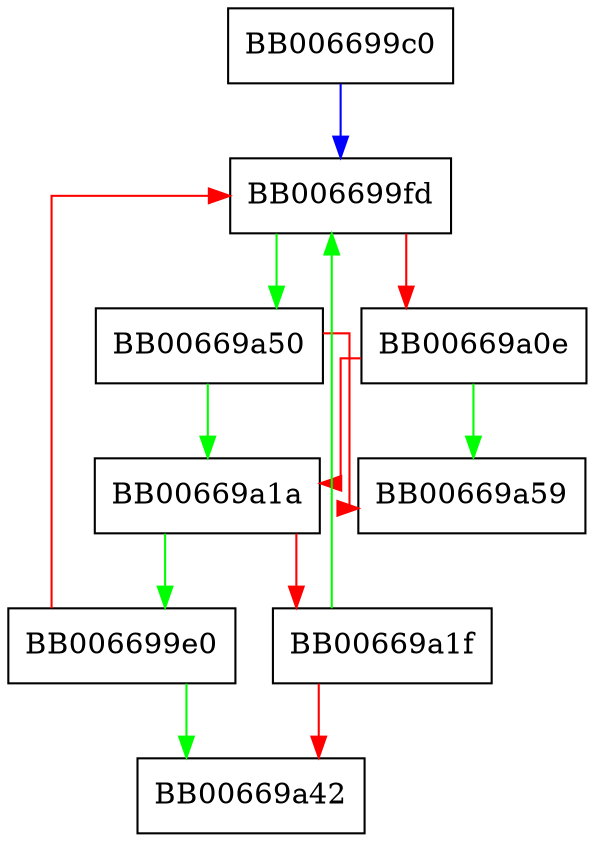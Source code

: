 digraph X509_PURPOSE_get_by_sname {
  node [shape="box"];
  graph [splines=ortho];
  BB006699c0 -> BB006699fd [color="blue"];
  BB006699e0 -> BB00669a42 [color="green"];
  BB006699e0 -> BB006699fd [color="red"];
  BB006699fd -> BB00669a50 [color="green"];
  BB006699fd -> BB00669a0e [color="red"];
  BB00669a0e -> BB00669a59 [color="green"];
  BB00669a0e -> BB00669a1a [color="red"];
  BB00669a1a -> BB006699e0 [color="green"];
  BB00669a1a -> BB00669a1f [color="red"];
  BB00669a1f -> BB006699fd [color="green"];
  BB00669a1f -> BB00669a42 [color="red"];
  BB00669a50 -> BB00669a1a [color="green"];
  BB00669a50 -> BB00669a59 [color="red"];
}